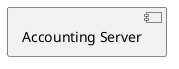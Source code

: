 @startuml
	[Accounting Server] as group___apel_server [[../groups/group___apel_server.html]]
@enduml
